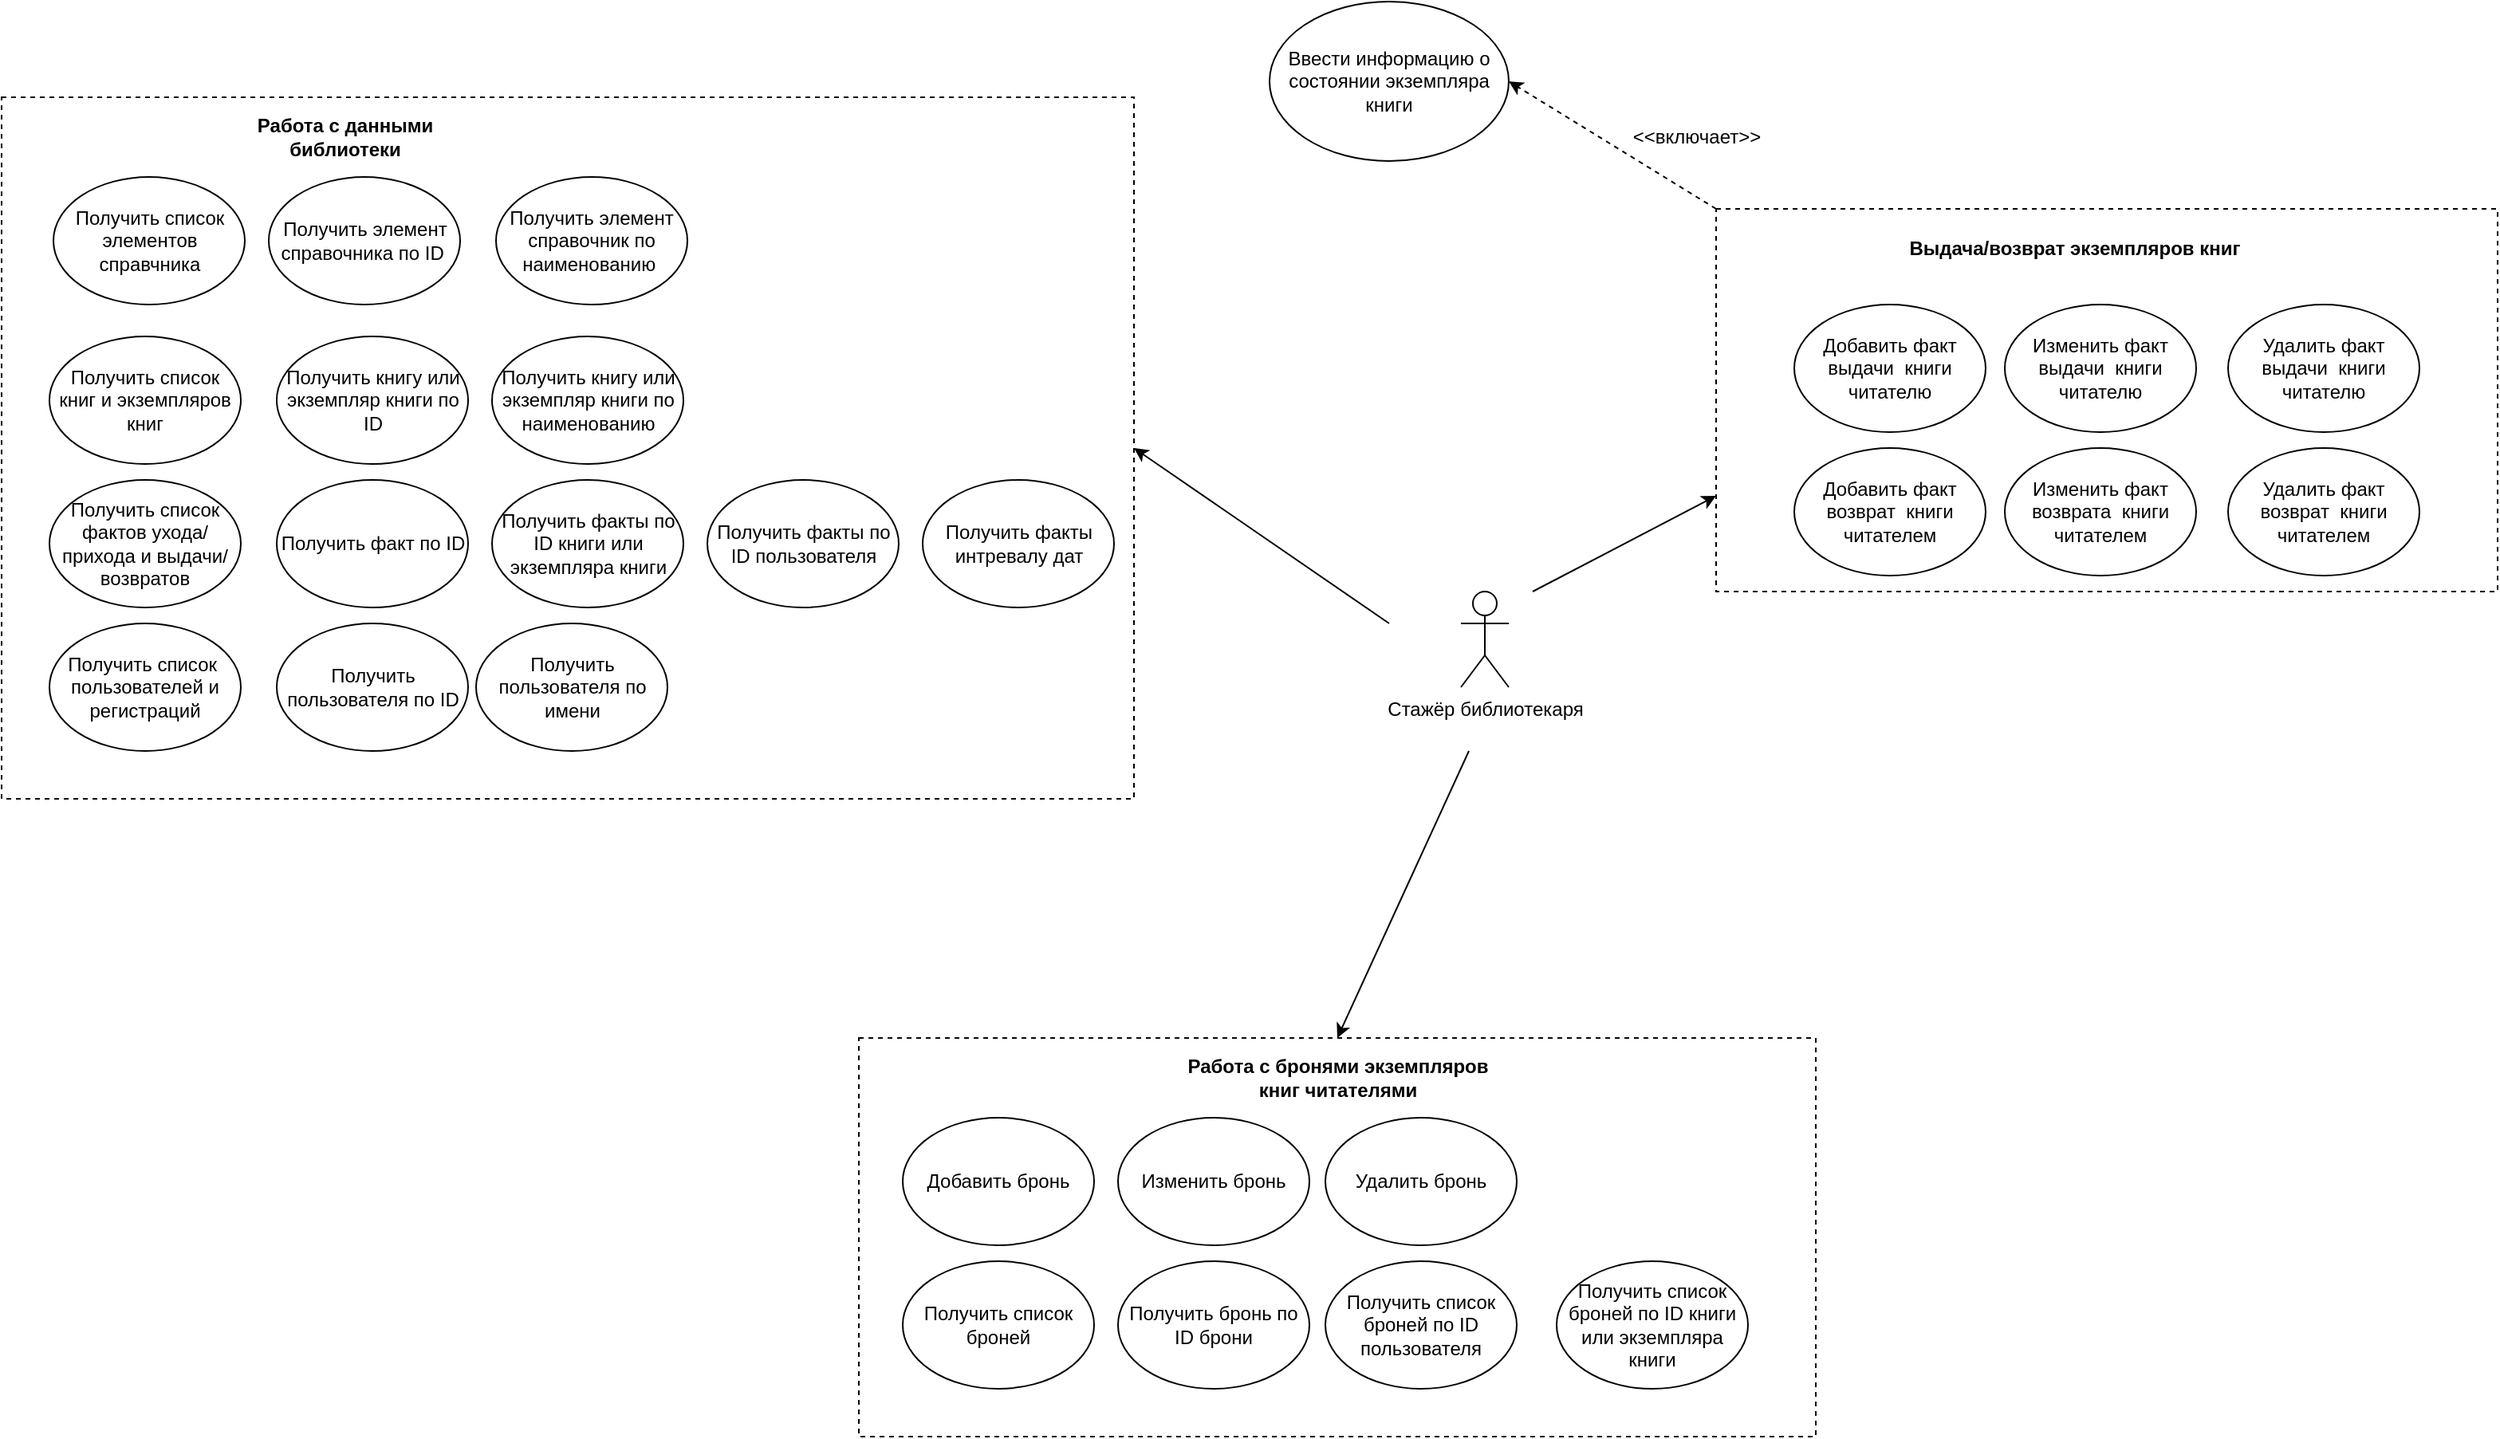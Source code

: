<mxfile version="26.0.4">
  <diagram name="Страница — 1" id="yPz3XxtK4vsenGW7H9HK">
    <mxGraphModel dx="1434" dy="836" grid="1" gridSize="10" guides="1" tooltips="1" connect="1" arrows="1" fold="1" page="1" pageScale="1" pageWidth="2336" pageHeight="1654" math="0" shadow="0">
      <root>
        <mxCell id="0" />
        <mxCell id="1" parent="0" />
        <mxCell id="jk8pZAf95kcXgOl9ytWV-48" value="" style="rounded=0;whiteSpace=wrap;html=1;dashed=1;" parent="1" vertex="1">
          <mxGeometry x="1165" y="330" width="490" height="240" as="geometry" />
        </mxCell>
        <mxCell id="jk8pZAf95kcXgOl9ytWV-1" value="Стажёр библиотекаря" style="shape=umlActor;verticalLabelPosition=bottom;verticalAlign=top;html=1;outlineConnect=0;" parent="1" vertex="1">
          <mxGeometry x="1005" y="570" width="30" height="60" as="geometry" />
        </mxCell>
        <mxCell id="jk8pZAf95kcXgOl9ytWV-5" value="Добавить факт выдачи&amp;nbsp; книги читателю" style="ellipse;whiteSpace=wrap;html=1;" parent="1" vertex="1">
          <mxGeometry x="1214" y="390" width="120" height="80" as="geometry" />
        </mxCell>
        <mxCell id="jk8pZAf95kcXgOl9ytWV-6" value="Добавить факт возврат&amp;nbsp; книги читателем" style="ellipse;whiteSpace=wrap;html=1;" parent="1" vertex="1">
          <mxGeometry x="1214" y="480" width="120" height="80" as="geometry" />
        </mxCell>
        <mxCell id="jk8pZAf95kcXgOl9ytWV-7" value="Ввести информацию о состоянии экземпляра книги" style="ellipse;whiteSpace=wrap;html=1;" parent="1" vertex="1">
          <mxGeometry x="885" y="200" width="150" height="100" as="geometry" />
        </mxCell>
        <mxCell id="jk8pZAf95kcXgOl9ytWV-36" value="Изменить факт выдачи&amp;nbsp; книги читателю" style="ellipse;whiteSpace=wrap;html=1;" parent="1" vertex="1">
          <mxGeometry x="1346" y="390" width="120" height="80" as="geometry" />
        </mxCell>
        <mxCell id="jk8pZAf95kcXgOl9ytWV-37" value="Удалить факт выдачи&amp;nbsp; книги читателю" style="ellipse;whiteSpace=wrap;html=1;" parent="1" vertex="1">
          <mxGeometry x="1486" y="390" width="120" height="80" as="geometry" />
        </mxCell>
        <mxCell id="jk8pZAf95kcXgOl9ytWV-38" value="Изменить факт возврата&amp;nbsp; книги читателем" style="ellipse;whiteSpace=wrap;html=1;" parent="1" vertex="1">
          <mxGeometry x="1346" y="480" width="120" height="80" as="geometry" />
        </mxCell>
        <mxCell id="jk8pZAf95kcXgOl9ytWV-39" value="Удалить факт возврат&amp;nbsp; книги читателем" style="ellipse;whiteSpace=wrap;html=1;" parent="1" vertex="1">
          <mxGeometry x="1486" y="480" width="120" height="80" as="geometry" />
        </mxCell>
        <mxCell id="jk8pZAf95kcXgOl9ytWV-49" value="Выдача/возврат экземпляров книг" style="text;html=1;align=center;verticalAlign=middle;whiteSpace=wrap;rounded=0;fontStyle=1" parent="1" vertex="1">
          <mxGeometry x="1275" y="340" width="230" height="30" as="geometry" />
        </mxCell>
        <mxCell id="jk8pZAf95kcXgOl9ytWV-55" value="" style="endArrow=classic;html=1;rounded=0;entryX=0;entryY=0.75;entryDx=0;entryDy=0;" parent="1" target="jk8pZAf95kcXgOl9ytWV-48" edge="1">
          <mxGeometry width="50" height="50" relative="1" as="geometry">
            <mxPoint x="1050" y="570" as="sourcePoint" />
            <mxPoint x="1110" y="650" as="targetPoint" />
          </mxGeometry>
        </mxCell>
        <mxCell id="jk8pZAf95kcXgOl9ytWV-59" value="" style="endArrow=classic;html=1;rounded=0;entryX=1;entryY=0.5;entryDx=0;entryDy=0;exitX=0;exitY=0;exitDx=0;exitDy=0;dashed=1;" parent="1" source="jk8pZAf95kcXgOl9ytWV-48" target="jk8pZAf95kcXgOl9ytWV-7" edge="1">
          <mxGeometry width="50" height="50" relative="1" as="geometry">
            <mxPoint x="895" y="680" as="sourcePoint" />
            <mxPoint x="1035" y="250" as="targetPoint" />
          </mxGeometry>
        </mxCell>
        <mxCell id="jk8pZAf95kcXgOl9ytWV-61" value="&amp;lt;&amp;lt;включает&amp;gt;&amp;gt;" style="text;html=1;align=center;verticalAlign=middle;whiteSpace=wrap;rounded=0;" parent="1" vertex="1">
          <mxGeometry x="1123" y="270" width="60" height="30" as="geometry" />
        </mxCell>
        <mxCell id="hLrI45RPySUn7U1taJ00-25" value="" style="endArrow=classic;html=1;rounded=0;entryX=0.5;entryY=0;entryDx=0;entryDy=0;" parent="1" target="ErdKHxMm3HmFfZUL8xs6-1" edge="1">
          <mxGeometry width="50" height="50" relative="1" as="geometry">
            <mxPoint x="1010" y="670" as="sourcePoint" />
            <mxPoint x="782.5" y="910" as="targetPoint" />
          </mxGeometry>
        </mxCell>
        <mxCell id="hLrI45RPySUn7U1taJ00-26" value="" style="endArrow=classic;html=1;rounded=0;entryX=1;entryY=0.5;entryDx=0;entryDy=0;" parent="1" target="ErdKHxMm3HmFfZUL8xs6-10" edge="1">
          <mxGeometry width="50" height="50" relative="1" as="geometry">
            <mxPoint x="960" y="590" as="sourcePoint" />
            <mxPoint x="780" y="490" as="targetPoint" />
          </mxGeometry>
        </mxCell>
        <mxCell id="ErdKHxMm3HmFfZUL8xs6-1" value="" style="rounded=0;whiteSpace=wrap;html=1;dashed=1;" vertex="1" parent="1">
          <mxGeometry x="627.5" y="850" width="600" height="250" as="geometry" />
        </mxCell>
        <mxCell id="ErdKHxMm3HmFfZUL8xs6-2" value="Добавить бронь" style="ellipse;whiteSpace=wrap;html=1;" vertex="1" parent="1">
          <mxGeometry x="655" y="900" width="120" height="80" as="geometry" />
        </mxCell>
        <mxCell id="ErdKHxMm3HmFfZUL8xs6-3" value="Изменить бронь" style="ellipse;whiteSpace=wrap;html=1;" vertex="1" parent="1">
          <mxGeometry x="790" y="900" width="120" height="80" as="geometry" />
        </mxCell>
        <mxCell id="ErdKHxMm3HmFfZUL8xs6-4" value="Удалить бронь" style="ellipse;whiteSpace=wrap;html=1;" vertex="1" parent="1">
          <mxGeometry x="920" y="900" width="120" height="80" as="geometry" />
        </mxCell>
        <mxCell id="ErdKHxMm3HmFfZUL8xs6-5" value="Работа с бронями экземпляров книг читателями" style="text;html=1;align=center;verticalAlign=middle;whiteSpace=wrap;rounded=0;fontStyle=1" vertex="1" parent="1">
          <mxGeometry x="823.75" y="860" width="207.5" height="30" as="geometry" />
        </mxCell>
        <mxCell id="ErdKHxMm3HmFfZUL8xs6-6" value="Получить список броней" style="ellipse;whiteSpace=wrap;html=1;" vertex="1" parent="1">
          <mxGeometry x="655" y="990" width="120" height="80" as="geometry" />
        </mxCell>
        <mxCell id="ErdKHxMm3HmFfZUL8xs6-7" value="Получить бронь по ID брони" style="ellipse;whiteSpace=wrap;html=1;" vertex="1" parent="1">
          <mxGeometry x="790" y="990" width="120" height="80" as="geometry" />
        </mxCell>
        <mxCell id="ErdKHxMm3HmFfZUL8xs6-8" value="Получить список броней по ID пользователя" style="ellipse;whiteSpace=wrap;html=1;" vertex="1" parent="1">
          <mxGeometry x="920" y="990" width="120" height="80" as="geometry" />
        </mxCell>
        <mxCell id="ErdKHxMm3HmFfZUL8xs6-9" value="Получить список броней по ID книги или экземпляра книги" style="ellipse;whiteSpace=wrap;html=1;" vertex="1" parent="1">
          <mxGeometry x="1065" y="990" width="120" height="80" as="geometry" />
        </mxCell>
        <mxCell id="ErdKHxMm3HmFfZUL8xs6-10" value="" style="rounded=0;whiteSpace=wrap;html=1;dashed=1;" vertex="1" parent="1">
          <mxGeometry x="90" y="260" width="710" height="440" as="geometry" />
        </mxCell>
        <mxCell id="ErdKHxMm3HmFfZUL8xs6-11" value="Получить список элементов справчника" style="ellipse;whiteSpace=wrap;html=1;" vertex="1" parent="1">
          <mxGeometry x="122.5" y="310" width="120" height="80" as="geometry" />
        </mxCell>
        <mxCell id="ErdKHxMm3HmFfZUL8xs6-12" value="Получить список книг и экземпляров книг" style="ellipse;whiteSpace=wrap;html=1;" vertex="1" parent="1">
          <mxGeometry x="120" y="410" width="120" height="80" as="geometry" />
        </mxCell>
        <mxCell id="ErdKHxMm3HmFfZUL8xs6-13" value="Получить книгу или экземпляр книги по ID" style="ellipse;whiteSpace=wrap;html=1;" vertex="1" parent="1">
          <mxGeometry x="262.5" y="410" width="120" height="80" as="geometry" />
        </mxCell>
        <mxCell id="ErdKHxMm3HmFfZUL8xs6-14" value="Получить элемент справочника по ID&amp;nbsp;" style="ellipse;whiteSpace=wrap;html=1;" vertex="1" parent="1">
          <mxGeometry x="257.5" y="310" width="120" height="80" as="geometry" />
        </mxCell>
        <mxCell id="ErdKHxMm3HmFfZUL8xs6-15" value="Получить элемент справочник&amp;nbsp;по наименованию&amp;nbsp;" style="ellipse;whiteSpace=wrap;html=1;" vertex="1" parent="1">
          <mxGeometry x="400" y="310" width="120" height="80" as="geometry" />
        </mxCell>
        <mxCell id="ErdKHxMm3HmFfZUL8xs6-16" value="Работа с данными библиотеки" style="text;html=1;align=center;verticalAlign=middle;whiteSpace=wrap;rounded=0;fontStyle=1" vertex="1" parent="1">
          <mxGeometry x="222.5" y="270" width="165" height="30" as="geometry" />
        </mxCell>
        <mxCell id="ErdKHxMm3HmFfZUL8xs6-17" value="Получить книгу или экземпляр книги по наименованию" style="ellipse;whiteSpace=wrap;html=1;" vertex="1" parent="1">
          <mxGeometry x="397.5" y="410" width="120" height="80" as="geometry" />
        </mxCell>
        <mxCell id="ErdKHxMm3HmFfZUL8xs6-18" value="Получить список фактов ухода/прихода и выдачи/возвратов" style="ellipse;whiteSpace=wrap;html=1;" vertex="1" parent="1">
          <mxGeometry x="120" y="500" width="120" height="80" as="geometry" />
        </mxCell>
        <mxCell id="ErdKHxMm3HmFfZUL8xs6-19" value="Получить факт по ID" style="ellipse;whiteSpace=wrap;html=1;" vertex="1" parent="1">
          <mxGeometry x="262.5" y="500" width="120" height="80" as="geometry" />
        </mxCell>
        <mxCell id="ErdKHxMm3HmFfZUL8xs6-20" value="Получить факты по ID книги или экземпляра книги" style="ellipse;whiteSpace=wrap;html=1;" vertex="1" parent="1">
          <mxGeometry x="397.5" y="500" width="120" height="80" as="geometry" />
        </mxCell>
        <mxCell id="ErdKHxMm3HmFfZUL8xs6-21" value="Получить список&amp;nbsp; пользователей и регистраций" style="ellipse;whiteSpace=wrap;html=1;" vertex="1" parent="1">
          <mxGeometry x="120" y="590" width="120" height="80" as="geometry" />
        </mxCell>
        <mxCell id="ErdKHxMm3HmFfZUL8xs6-22" value="Получить пользователя по ID" style="ellipse;whiteSpace=wrap;html=1;" vertex="1" parent="1">
          <mxGeometry x="262.5" y="590" width="120" height="80" as="geometry" />
        </mxCell>
        <mxCell id="ErdKHxMm3HmFfZUL8xs6-23" value="Получить пользователя по имени" style="ellipse;whiteSpace=wrap;html=1;" vertex="1" parent="1">
          <mxGeometry x="387.5" y="590" width="120" height="80" as="geometry" />
        </mxCell>
        <mxCell id="ErdKHxMm3HmFfZUL8xs6-24" value="Получить факты по ID пользователя" style="ellipse;whiteSpace=wrap;html=1;" vertex="1" parent="1">
          <mxGeometry x="532.5" y="500" width="120" height="80" as="geometry" />
        </mxCell>
        <mxCell id="ErdKHxMm3HmFfZUL8xs6-25" value="Получить факты интревалу дат" style="ellipse;whiteSpace=wrap;html=1;" vertex="1" parent="1">
          <mxGeometry x="667.5" y="500" width="120" height="80" as="geometry" />
        </mxCell>
      </root>
    </mxGraphModel>
  </diagram>
</mxfile>
